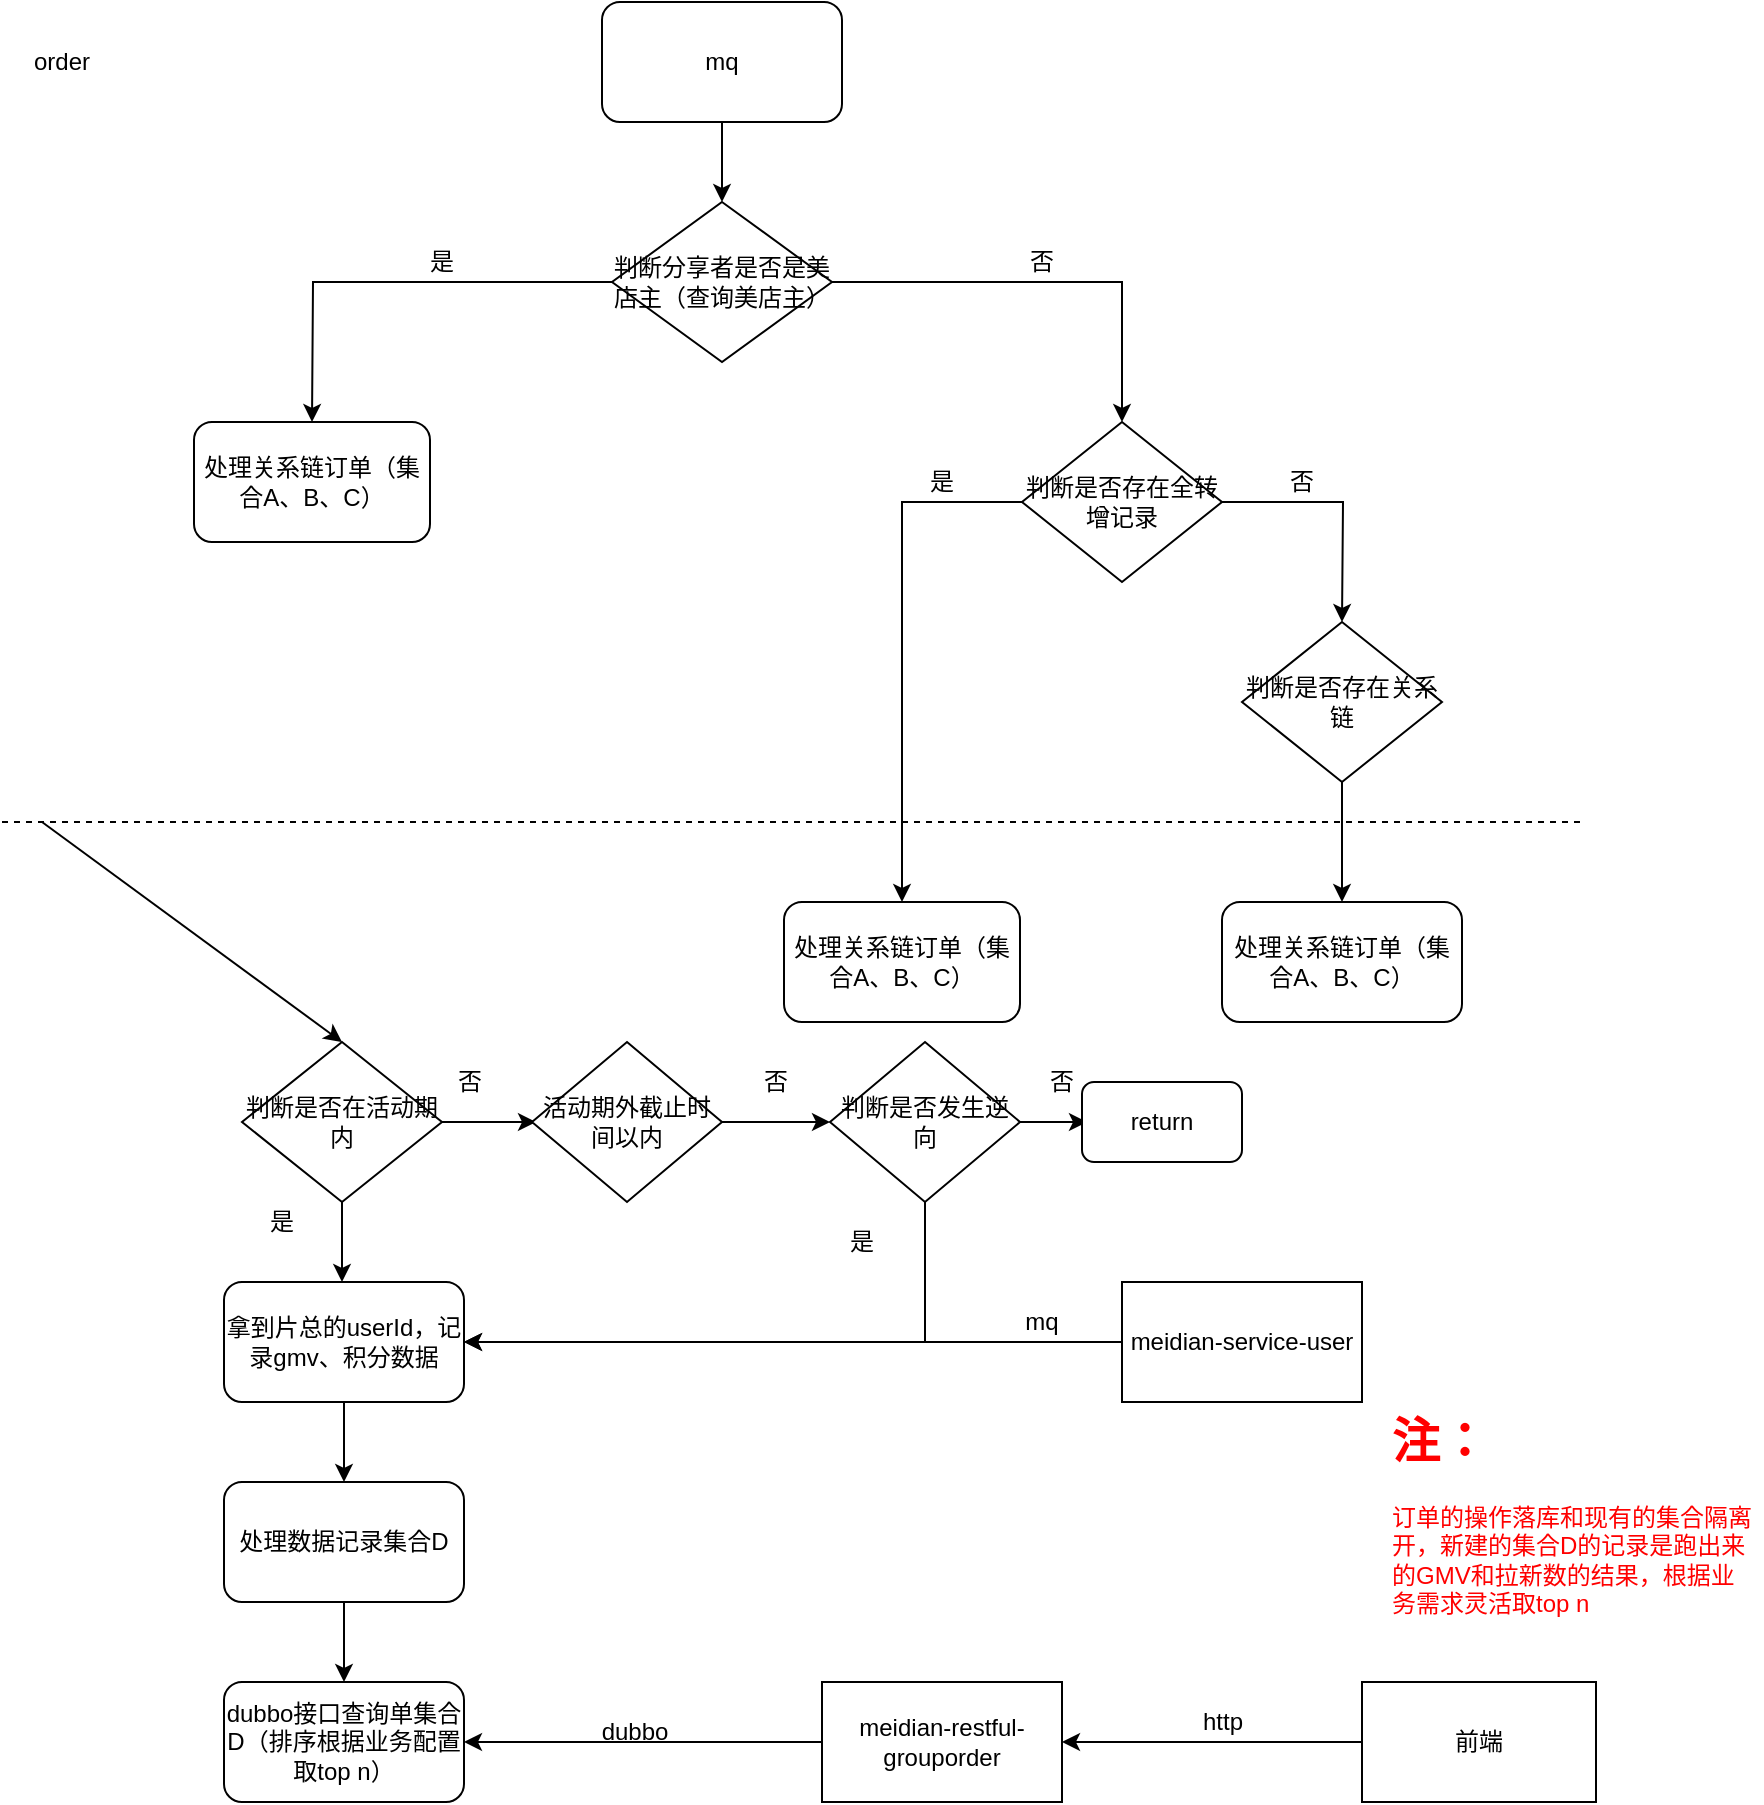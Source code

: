 <mxfile version="12.3.0" type="github" pages="1"><diagram id="2iWzaSMPIs_KK1YeKYfu" name="Page-1"><mxGraphModel dx="1038" dy="584" grid="1" gridSize="10" guides="1" tooltips="1" connect="1" arrows="1" fold="1" page="1" pageScale="1" pageWidth="827" pageHeight="1169" math="0" shadow="0"><root><mxCell id="0"/><mxCell id="1" parent="0"/><mxCell id="H2aWPDKfTVoknCPOFKpZ-3" value="" style="edgeStyle=orthogonalEdgeStyle;rounded=0;orthogonalLoop=1;jettySize=auto;html=1;" edge="1" parent="1" source="H2aWPDKfTVoknCPOFKpZ-1"><mxGeometry relative="1" as="geometry"><mxPoint x="390" y="110" as="targetPoint"/></mxGeometry></mxCell><mxCell id="H2aWPDKfTVoknCPOFKpZ-1" value="mq" style="rounded=1;whiteSpace=wrap;html=1;" vertex="1" parent="1"><mxGeometry x="330" y="10" width="120" height="60" as="geometry"/></mxCell><mxCell id="H2aWPDKfTVoknCPOFKpZ-7" value="" style="edgeStyle=orthogonalEdgeStyle;rounded=0;orthogonalLoop=1;jettySize=auto;html=1;" edge="1" parent="1" source="H2aWPDKfTVoknCPOFKpZ-4"><mxGeometry relative="1" as="geometry"><mxPoint x="185" y="220" as="targetPoint"/></mxGeometry></mxCell><mxCell id="H2aWPDKfTVoknCPOFKpZ-9" style="edgeStyle=orthogonalEdgeStyle;rounded=0;orthogonalLoop=1;jettySize=auto;html=1;" edge="1" parent="1" source="H2aWPDKfTVoknCPOFKpZ-4"><mxGeometry relative="1" as="geometry"><mxPoint x="590" y="220" as="targetPoint"/><Array as="points"><mxPoint x="590" y="150"/><mxPoint x="590" y="220"/></Array></mxGeometry></mxCell><mxCell id="H2aWPDKfTVoknCPOFKpZ-4" value="判断分享者是否是美店主（查询美店主）" style="rhombus;whiteSpace=wrap;html=1;" vertex="1" parent="1"><mxGeometry x="335" y="110" width="110" height="80" as="geometry"/></mxCell><mxCell id="H2aWPDKfTVoknCPOFKpZ-8" value="处理关系链订单（集合A、B、C）" style="rounded=1;whiteSpace=wrap;html=1;" vertex="1" parent="1"><mxGeometry x="126" y="220" width="118" height="60" as="geometry"/></mxCell><mxCell id="H2aWPDKfTVoknCPOFKpZ-11" value="是" style="text;html=1;strokeColor=none;fillColor=none;align=center;verticalAlign=middle;whiteSpace=wrap;rounded=0;" vertex="1" parent="1"><mxGeometry x="230" y="130" width="40" height="20" as="geometry"/></mxCell><mxCell id="H2aWPDKfTVoknCPOFKpZ-13" value="否" style="text;html=1;strokeColor=none;fillColor=none;align=center;verticalAlign=middle;whiteSpace=wrap;rounded=0;" vertex="1" parent="1"><mxGeometry x="530" y="130" width="40" height="20" as="geometry"/></mxCell><mxCell id="H2aWPDKfTVoknCPOFKpZ-16" style="edgeStyle=orthogonalEdgeStyle;rounded=0;orthogonalLoop=1;jettySize=auto;html=1;entryX=0.5;entryY=0;entryDx=0;entryDy=0;" edge="1" parent="1" source="H2aWPDKfTVoknCPOFKpZ-14" target="H2aWPDKfTVoknCPOFKpZ-22"><mxGeometry relative="1" as="geometry"><mxPoint x="478" y="320" as="targetPoint"/></mxGeometry></mxCell><mxCell id="H2aWPDKfTVoknCPOFKpZ-18" style="edgeStyle=orthogonalEdgeStyle;rounded=0;orthogonalLoop=1;jettySize=auto;html=1;" edge="1" parent="1" source="H2aWPDKfTVoknCPOFKpZ-14"><mxGeometry relative="1" as="geometry"><mxPoint x="700" y="320" as="targetPoint"/></mxGeometry></mxCell><mxCell id="H2aWPDKfTVoknCPOFKpZ-14" value="判断是否存在全转增记录" style="rhombus;whiteSpace=wrap;html=1;" vertex="1" parent="1"><mxGeometry x="540" y="220" width="100" height="80" as="geometry"/></mxCell><mxCell id="H2aWPDKfTVoknCPOFKpZ-25" value="" style="edgeStyle=orthogonalEdgeStyle;rounded=0;orthogonalLoop=1;jettySize=auto;html=1;" edge="1" parent="1" source="H2aWPDKfTVoknCPOFKpZ-17"><mxGeometry relative="1" as="geometry"><mxPoint x="700" y="460" as="targetPoint"/></mxGeometry></mxCell><mxCell id="H2aWPDKfTVoknCPOFKpZ-17" value="判断是否存在关系链" style="rhombus;whiteSpace=wrap;html=1;" vertex="1" parent="1"><mxGeometry x="650" y="320" width="100" height="80" as="geometry"/></mxCell><mxCell id="H2aWPDKfTVoknCPOFKpZ-21" value="是" style="text;html=1;strokeColor=none;fillColor=none;align=center;verticalAlign=middle;whiteSpace=wrap;rounded=0;" vertex="1" parent="1"><mxGeometry x="480" y="240" width="40" height="20" as="geometry"/></mxCell><mxCell id="H2aWPDKfTVoknCPOFKpZ-22" value="处理关系链订单（集合A、B、C）" style="rounded=1;whiteSpace=wrap;html=1;" vertex="1" parent="1"><mxGeometry x="421" y="460" width="118" height="60" as="geometry"/></mxCell><mxCell id="H2aWPDKfTVoknCPOFKpZ-23" value="否" style="text;html=1;strokeColor=none;fillColor=none;align=center;verticalAlign=middle;whiteSpace=wrap;rounded=0;" vertex="1" parent="1"><mxGeometry x="660" y="240" width="40" height="20" as="geometry"/></mxCell><mxCell id="H2aWPDKfTVoknCPOFKpZ-26" value="处理关系链订单（集合A、B、C）" style="rounded=1;whiteSpace=wrap;html=1;" vertex="1" parent="1"><mxGeometry x="640" y="460" width="120" height="60" as="geometry"/></mxCell><mxCell id="H2aWPDKfTVoknCPOFKpZ-27" value="" style="endArrow=none;dashed=1;html=1;" edge="1" parent="1"><mxGeometry width="50" height="50" relative="1" as="geometry"><mxPoint x="30" y="420" as="sourcePoint"/><mxPoint x="820" y="420" as="targetPoint"/></mxGeometry></mxCell><mxCell id="H2aWPDKfTVoknCPOFKpZ-28" value="order" style="text;html=1;strokeColor=none;fillColor=none;align=center;verticalAlign=middle;whiteSpace=wrap;rounded=0;" vertex="1" parent="1"><mxGeometry x="40" y="30" width="40" height="20" as="geometry"/></mxCell><mxCell id="H2aWPDKfTVoknCPOFKpZ-30" value="" style="endArrow=classic;html=1;" edge="1" parent="1"><mxGeometry width="50" height="50" relative="1" as="geometry"><mxPoint x="50" y="420" as="sourcePoint"/><mxPoint x="200" y="530" as="targetPoint"/></mxGeometry></mxCell><mxCell id="H2aWPDKfTVoknCPOFKpZ-34" style="edgeStyle=orthogonalEdgeStyle;rounded=0;orthogonalLoop=1;jettySize=auto;html=1;entryX=0;entryY=0.5;entryDx=0;entryDy=0;" edge="1" parent="1" source="H2aWPDKfTVoknCPOFKpZ-33"><mxGeometry relative="1" as="geometry"><mxPoint x="297" y="570" as="targetPoint"/></mxGeometry></mxCell><mxCell id="H2aWPDKfTVoknCPOFKpZ-41" value="" style="edgeStyle=orthogonalEdgeStyle;rounded=0;orthogonalLoop=1;jettySize=auto;html=1;" edge="1" parent="1" source="H2aWPDKfTVoknCPOFKpZ-33"><mxGeometry relative="1" as="geometry"><mxPoint x="200" y="650" as="targetPoint"/></mxGeometry></mxCell><mxCell id="H2aWPDKfTVoknCPOFKpZ-33" value="判断是否在活动期内" style="rhombus;whiteSpace=wrap;html=1;" vertex="1" parent="1"><mxGeometry x="150" y="530" width="100" height="80" as="geometry"/></mxCell><mxCell id="H2aWPDKfTVoknCPOFKpZ-36" value="否" style="text;html=1;strokeColor=none;fillColor=none;align=center;verticalAlign=middle;whiteSpace=wrap;rounded=0;" vertex="1" parent="1"><mxGeometry x="244" y="540" width="40" height="20" as="geometry"/></mxCell><mxCell id="H2aWPDKfTVoknCPOFKpZ-44" style="edgeStyle=orthogonalEdgeStyle;rounded=0;orthogonalLoop=1;jettySize=auto;html=1;entryX=0.5;entryY=0;entryDx=0;entryDy=0;" edge="1" parent="1" source="H2aWPDKfTVoknCPOFKpZ-42" target="H2aWPDKfTVoknCPOFKpZ-45"><mxGeometry relative="1" as="geometry"><mxPoint x="201" y="740" as="targetPoint"/></mxGeometry></mxCell><mxCell id="H2aWPDKfTVoknCPOFKpZ-42" value="拿到片总的userId，记录gmv、积分数据" style="rounded=1;whiteSpace=wrap;html=1;" vertex="1" parent="1"><mxGeometry x="141" y="650" width="120" height="60" as="geometry"/></mxCell><mxCell id="H2aWPDKfTVoknCPOFKpZ-43" value="是" style="text;html=1;strokeColor=none;fillColor=none;align=center;verticalAlign=middle;whiteSpace=wrap;rounded=0;" vertex="1" parent="1"><mxGeometry x="150" y="610" width="40" height="20" as="geometry"/></mxCell><mxCell id="H2aWPDKfTVoknCPOFKpZ-47" value="" style="edgeStyle=orthogonalEdgeStyle;rounded=0;orthogonalLoop=1;jettySize=auto;html=1;" edge="1" parent="1" source="H2aWPDKfTVoknCPOFKpZ-45" target="H2aWPDKfTVoknCPOFKpZ-46"><mxGeometry relative="1" as="geometry"/></mxCell><mxCell id="H2aWPDKfTVoknCPOFKpZ-45" value="处理数据记录集合D" style="rounded=1;whiteSpace=wrap;html=1;" vertex="1" parent="1"><mxGeometry x="141" y="750" width="120" height="60" as="geometry"/></mxCell><mxCell id="H2aWPDKfTVoknCPOFKpZ-46" value="dubbo接口查询单集合D（排序根据业务配置取top n）" style="rounded=1;whiteSpace=wrap;html=1;" vertex="1" parent="1"><mxGeometry x="141" y="850" width="120" height="60" as="geometry"/></mxCell><mxCell id="H2aWPDKfTVoknCPOFKpZ-49" style="edgeStyle=orthogonalEdgeStyle;rounded=0;orthogonalLoop=1;jettySize=auto;html=1;entryX=1;entryY=0.5;entryDx=0;entryDy=0;" edge="1" parent="1" source="H2aWPDKfTVoknCPOFKpZ-48" target="H2aWPDKfTVoknCPOFKpZ-42"><mxGeometry relative="1" as="geometry"/></mxCell><mxCell id="H2aWPDKfTVoknCPOFKpZ-48" value="meidian-service-user" style="rounded=0;whiteSpace=wrap;html=1;" vertex="1" parent="1"><mxGeometry x="590" y="650" width="120" height="60" as="geometry"/></mxCell><mxCell id="H2aWPDKfTVoknCPOFKpZ-51" value="mq" style="text;html=1;strokeColor=none;fillColor=none;align=center;verticalAlign=middle;whiteSpace=wrap;rounded=0;" vertex="1" parent="1"><mxGeometry x="530" y="660" width="40" height="20" as="geometry"/></mxCell><mxCell id="H2aWPDKfTVoknCPOFKpZ-52" value="&lt;h1&gt;&lt;font color=&quot;#ff0000&quot;&gt;注：&lt;/font&gt;&lt;/h1&gt;&lt;div&gt;&lt;font color=&quot;#ff0000&quot;&gt;订单的操作落库和现有的集合隔离开，新建的集合D的记录是跑出来的GMV和拉新数的结果，根据业务需求灵活取top n&lt;/font&gt;&lt;/div&gt;" style="text;html=1;strokeColor=none;fillColor=none;spacing=5;spacingTop=-20;whiteSpace=wrap;overflow=hidden;rounded=0;" vertex="1" parent="1"><mxGeometry x="720" y="710" width="190" height="120" as="geometry"/></mxCell><mxCell id="H2aWPDKfTVoknCPOFKpZ-54" style="edgeStyle=orthogonalEdgeStyle;rounded=0;orthogonalLoop=1;jettySize=auto;html=1;entryX=1;entryY=0.5;entryDx=0;entryDy=0;" edge="1" parent="1" source="H2aWPDKfTVoknCPOFKpZ-53" target="H2aWPDKfTVoknCPOFKpZ-46"><mxGeometry relative="1" as="geometry"/></mxCell><mxCell id="H2aWPDKfTVoknCPOFKpZ-53" value="meidian-restful-grouporder" style="rounded=0;whiteSpace=wrap;html=1;" vertex="1" parent="1"><mxGeometry x="440" y="850" width="120" height="60" as="geometry"/></mxCell><mxCell id="H2aWPDKfTVoknCPOFKpZ-55" value="dubbo" style="text;html=1;align=center;verticalAlign=middle;resizable=0;points=[];;autosize=1;" vertex="1" parent="1"><mxGeometry x="321" y="865" width="50" height="20" as="geometry"/></mxCell><mxCell id="H2aWPDKfTVoknCPOFKpZ-57" style="edgeStyle=orthogonalEdgeStyle;rounded=0;orthogonalLoop=1;jettySize=auto;html=1;entryX=1;entryY=0.5;entryDx=0;entryDy=0;" edge="1" parent="1" source="H2aWPDKfTVoknCPOFKpZ-56" target="H2aWPDKfTVoknCPOFKpZ-53"><mxGeometry relative="1" as="geometry"/></mxCell><mxCell id="H2aWPDKfTVoknCPOFKpZ-56" value="前端" style="rounded=0;whiteSpace=wrap;html=1;" vertex="1" parent="1"><mxGeometry x="710" y="850" width="117" height="60" as="geometry"/></mxCell><mxCell id="H2aWPDKfTVoknCPOFKpZ-58" value="http" style="text;html=1;align=center;verticalAlign=middle;resizable=0;points=[];;autosize=1;" vertex="1" parent="1"><mxGeometry x="620" y="860" width="40" height="20" as="geometry"/></mxCell><mxCell id="H2aWPDKfTVoknCPOFKpZ-61" value="" style="edgeStyle=orthogonalEdgeStyle;rounded=0;orthogonalLoop=1;jettySize=auto;html=1;" edge="1" parent="1" source="H2aWPDKfTVoknCPOFKpZ-59" target="H2aWPDKfTVoknCPOFKpZ-60"><mxGeometry relative="1" as="geometry"/></mxCell><mxCell id="H2aWPDKfTVoknCPOFKpZ-59" value="活动期外截止时间以内" style="rhombus;whiteSpace=wrap;html=1;" vertex="1" parent="1"><mxGeometry x="295" y="530" width="95" height="80" as="geometry"/></mxCell><mxCell id="H2aWPDKfTVoknCPOFKpZ-62" style="edgeStyle=orthogonalEdgeStyle;rounded=0;orthogonalLoop=1;jettySize=auto;html=1;entryX=1;entryY=0.5;entryDx=0;entryDy=0;" edge="1" parent="1" source="H2aWPDKfTVoknCPOFKpZ-60" target="H2aWPDKfTVoknCPOFKpZ-42"><mxGeometry relative="1" as="geometry"><Array as="points"><mxPoint x="492" y="680"/></Array></mxGeometry></mxCell><mxCell id="H2aWPDKfTVoknCPOFKpZ-65" value="" style="edgeStyle=orthogonalEdgeStyle;rounded=0;orthogonalLoop=1;jettySize=auto;html=1;" edge="1" parent="1" source="H2aWPDKfTVoknCPOFKpZ-60"><mxGeometry relative="1" as="geometry"><mxPoint x="572.5" y="570" as="targetPoint"/></mxGeometry></mxCell><mxCell id="H2aWPDKfTVoknCPOFKpZ-60" value="判断是否发生逆向" style="rhombus;whiteSpace=wrap;html=1;" vertex="1" parent="1"><mxGeometry x="444" y="530" width="95" height="80" as="geometry"/></mxCell><mxCell id="H2aWPDKfTVoknCPOFKpZ-63" value="是" style="text;html=1;strokeColor=none;fillColor=none;align=center;verticalAlign=middle;whiteSpace=wrap;rounded=0;" vertex="1" parent="1"><mxGeometry x="440" y="620" width="40" height="20" as="geometry"/></mxCell><mxCell id="H2aWPDKfTVoknCPOFKpZ-66" value="return" style="rounded=1;whiteSpace=wrap;html=1;" vertex="1" parent="1"><mxGeometry x="570" y="550" width="80" height="40" as="geometry"/></mxCell><mxCell id="H2aWPDKfTVoknCPOFKpZ-67" value="否" style="text;html=1;strokeColor=none;fillColor=none;align=center;verticalAlign=middle;whiteSpace=wrap;rounded=0;" vertex="1" parent="1"><mxGeometry x="540" y="540" width="40" height="20" as="geometry"/></mxCell><mxCell id="H2aWPDKfTVoknCPOFKpZ-68" value="否" style="text;html=1;strokeColor=none;fillColor=none;align=center;verticalAlign=middle;whiteSpace=wrap;rounded=0;" vertex="1" parent="1"><mxGeometry x="397" y="540" width="40" height="20" as="geometry"/></mxCell></root></mxGraphModel></diagram></mxfile>